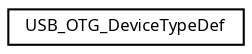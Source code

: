digraph "Graphical Class Hierarchy"
{
  edge [fontname="Sans",fontsize="8",labelfontname="Sans",labelfontsize="8"];
  node [fontname="Sans",fontsize="8",shape=record];
  rankdir="LR";
  Node1 [label="USB_OTG_DeviceTypeDef",height=0.2,width=0.4,color="black", fillcolor="white", style="filled",URL="$struct_u_s_b___o_t_g___device_type_def.html",tooltip="USB_OTG_device_Registers. "];
}
